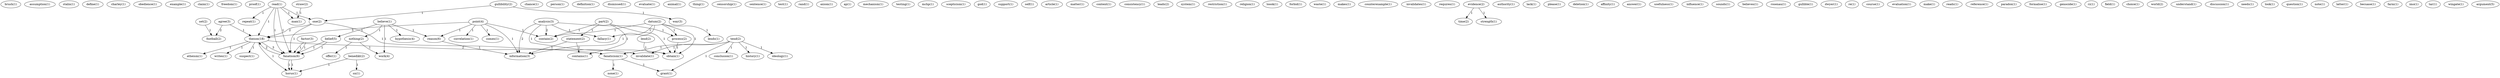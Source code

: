 digraph G {
  brush [ label="brush(1)" ];
  assumption [ label="assumption(1)" ];
  stalin [ label="stalin(1)" ];
  define [ label="define(1)" ];
  charley [ label="charley(1)" ];
  obedience [ label="obedience(1)" ];
  example [ label="example(1)" ];
  claim [ label="claim(1)" ];
  freedom [ label="freedom(1)" ];
  proof [ label="proof(1)" ];
  agree [ label="agree(3)" ];
  football [ label="football(2)" ];
  theism [ label="theism(18)" ];
  analysis [ label="analysis(3)" ];
  process [ label="process(2)" ];
  fallacy [ label="fallacy(1)" ];
  obtain [ label="obtain(1)" ];
  contain [ label="contain(2)" ];
  information [ label="information(3)" ];
  chance [ label="chance(1)" ];
  person [ label="person(1)" ];
  definition [ label="definition(1)" ];
  dismissed [ label="dismissed(1)" ];
  evaluate [ label="evaluate(1)" ];
  animal [ label="animal(1)" ];
  straw [ label="straw(2)" ];
  man [ label="man(1)" ];
  thing [ label="thing(1)" ];
  lend [ label="lend(2)" ];
  censorship [ label="censorship(1)" ];
  sentence [ label="sentence(1)" ];
  test [ label="test(1)" ];
  factor [ label="factor(3)" ];
  fanatism [ label="fanatism(2)" ];
  fanatism [ label="fanatism(6)" ];
  rand [ label="rand(1)" ];
  axiom [ label="axiom(1)" ];
  datum [ label="datum(2)" ];
  lends [ label="lends(1)" ];
  ap [ label="ap(1)" ];
  mechanism [ label="mechanism(1)" ];
  testing [ label="testing(1)" ];
  mchp [ label="mchp(1)" ];
  believe [ label="believe(1)" ];
  hypothesis [ label="hypothesis(4)" ];
  belief [ label="belief(5)" ];
  nothing [ label="nothing(2)" ];
  work [ label="work(4)" ];
  reason [ label="reason(6)" ];
  scepticism [ label="scepticism(1)" ];
  god [ label="god(1)" ];
  support [ label="support(1)" ];
  self [ label="self(1)" ];
  article [ label="article(1)" ];
  matter [ label="matter(1)" ];
  content [ label="content(1)" ];
  consistency [ label="consistency(1)" ];
  benedikt [ label="benedikt(2)" ];
  sn [ label="sn(1)" ];
  horus [ label="horus(1)" ];
  leads [ label="leads(2)" ];
  system [ label="system(1)" ];
  restriction [ label="restriction(1)" ];
  read [ label="read(1)" ];
  repeat [ label="repeat(1)" ];
  one [ label="one(2)" ];
  religion [ label="religion(1)" ];
  loook [ label="loook(1)" ];
  forbid [ label="forbid(1)" ];
  fanaticism [ label="fanaticism(2)" ];
  none [ label="none(1)" ];
  grant [ label="grant(1)" ];
  waste [ label="waste(1)" ];
  makes [ label="makes(1)" ];
  set [ label="set(2)" ];
  counterexample [ label="counterexample(1)" ];
  invalidates [ label="invalidates(1)" ];
  requires [ label="requires(1)" ];
  evidence [ label="evidence(2)" ];
  time [ label="time(2)" ];
  strength [ label="strength(1)" ];
  authority [ label="authority(1)" ];
  tend [ label="tend(2)" ];
  conclusion [ label="conclusion(1)" ];
  history [ label="history(1)" ];
  ideology [ label="ideology(1)" ];
  invalidate [ label="invalidate(1)" ];
  fanaticism [ label="fanaticism(1)" ];
  lack [ label="lack(1)" ];
  please [ label="please(1)" ];
  deletion [ label="deletion(1)" ];
  point [ label="point(4)" ];
  correlation [ label="correlation(1)" ];
  comes [ label="comes(1)" ];
  affinity [ label="affinity(1)" ];
  answer [ label="answer(1)" ];
  usefulness [ label="usefulness(1)" ];
  influence [ label="influence(1)" ];
  sounds [ label="sounds(1)" ];
  believes [ label="believes(1)" ];
  rosenau [ label="rosenau(1)" ];
  gullible [ label="gullible(1)" ];
  part [ label="part(2)" ];
  statement [ label="statement(2)" ];
  contains [ label="contains(1)" ];
  dwyer [ label="dwyer(1)" ];
  re [ label="re(1)" ];
  course [ label="course(1)" ];
  evaluation [ label="evaluation(1)" ];
  make [ label="make(1)" ];
  reads [ label="reads(1)" ];
  reference [ label="reference(1)" ];
  offer [ label="offer(1)" ];
  paradox [ label="paradox(1)" ];
  formalise [ label="formalise(1)" ];
  genocide [ label="genocide(1)" ];
  rz [ label="rz(1)" ];
  gullibility [ label="gullibility(2)" ];
  way [ label="way(3)" ];
  field [ label="field(1)" ];
  choice [ label="choice(1)" ];
  world [ label="world(2)" ];
  atheism [ label="atheism(1)" ];
  writes [ label="writes(1)" ];
  suspect [ label="suspect(1)" ];
  understand [ label="understand(1)" ];
  discussion [ label="discussion(1)" ];
  needs [ label="needs(1)" ];
  look [ label="look(1)" ];
  question [ label="question(1)" ];
  note [ label="note(1)" ];
  latter [ label="latter(1)" ];
  becuase [ label="becuase(1)" ];
  farm [ label="farm(1)" ];
  imo [ label="imo(1)" ];
  tar [ label="tar(1)" ];
  wingate [ label="wingate(1)" ];
  argument [ label="argument(5)" ];
  agree -> football [ label="2" ];
  agree -> theism [ label="1" ];
  analysis -> process [ label="1" ];
  analysis -> fallacy [ label="1" ];
  analysis -> obtain [ label="1" ];
  analysis -> contain [ label="2" ];
  analysis -> information [ label="2" ];
  straw -> man [ label="1" ];
  lend -> obtain [ label="1" ];
  factor -> fanatism [ label="1" ];
  factor -> fanatism [ label="1" ];
  datum -> process [ label="1" ];
  datum -> lends [ label="1" ];
  datum -> fallacy [ label="1" ];
  datum -> obtain [ label="1" ];
  datum -> contain [ label="1" ];
  datum -> information [ label="1" ];
  believe -> hypothesis [ label="1" ];
  believe -> belief [ label="1" ];
  believe -> nothing [ label="1" ];
  believe -> work [ label="1" ];
  believe -> reason [ label="1" ];
  benedikt -> sn [ label="1" ];
  benedikt -> horus [ label="1" ];
  read -> repeat [ label="1" ];
  read -> man [ label="1" ];
  read -> fanatism [ label="1" ];
  read -> one [ label="1" ];
  read -> theism [ label="1" ];
  read -> fanatism [ label="1" ];
  fanaticism -> none [ label="1" ];
  fanaticism -> grant [ label="1" ];
  process -> obtain [ label="1" ];
  set -> football [ label="1" ];
  evidence -> time [ label="1" ];
  evidence -> strength [ label="1" ];
  tend -> conclusion [ label="1" ];
  tend -> history [ label="1" ];
  tend -> grant [ label="1" ];
  tend -> ideology [ label="1" ];
  tend -> invalidate [ label="1" ];
  tend -> fanaticism [ label="1" ];
  point -> correlation [ label="1" ];
  point -> comes [ label="1" ];
  point -> contain [ label="1" ];
  point -> reason [ label="1" ];
  point -> information [ label="1" ];
  point -> theism [ label="3" ];
  belief -> fanatism [ label="1" ];
  belief -> fanatism [ label="1" ];
  part -> obtain [ label="1" ];
  part -> statement [ label="1" ];
  part -> contain [ label="1" ];
  part -> contains [ label="1" ];
  nothing -> work [ label="1" ];
  nothing -> offer [ label="1" ];
  statement -> contains [ label="1" ];
  statement -> information [ label="1" ];
  fanatism -> theism [ label="2" ];
  fanatism -> horus [ label="1" ];
  gullibility -> one [ label="1" ];
  gullibility -> way [ label="1" ];
  reason -> information [ label="1" ];
  one -> invalidate [ label="1" ];
  one -> theism [ label="2" ];
  one -> fanatism [ label="1" ];
  theism -> fanatism [ label="3" ];
  theism -> atheism [ label="1" ];
  theism -> fanaticism [ label="2" ];
  theism -> writes [ label="1" ];
  theism -> suspect [ label="1" ];
  theism -> horus [ label="1" ];
  fanatism -> horus [ label="1" ];
}
